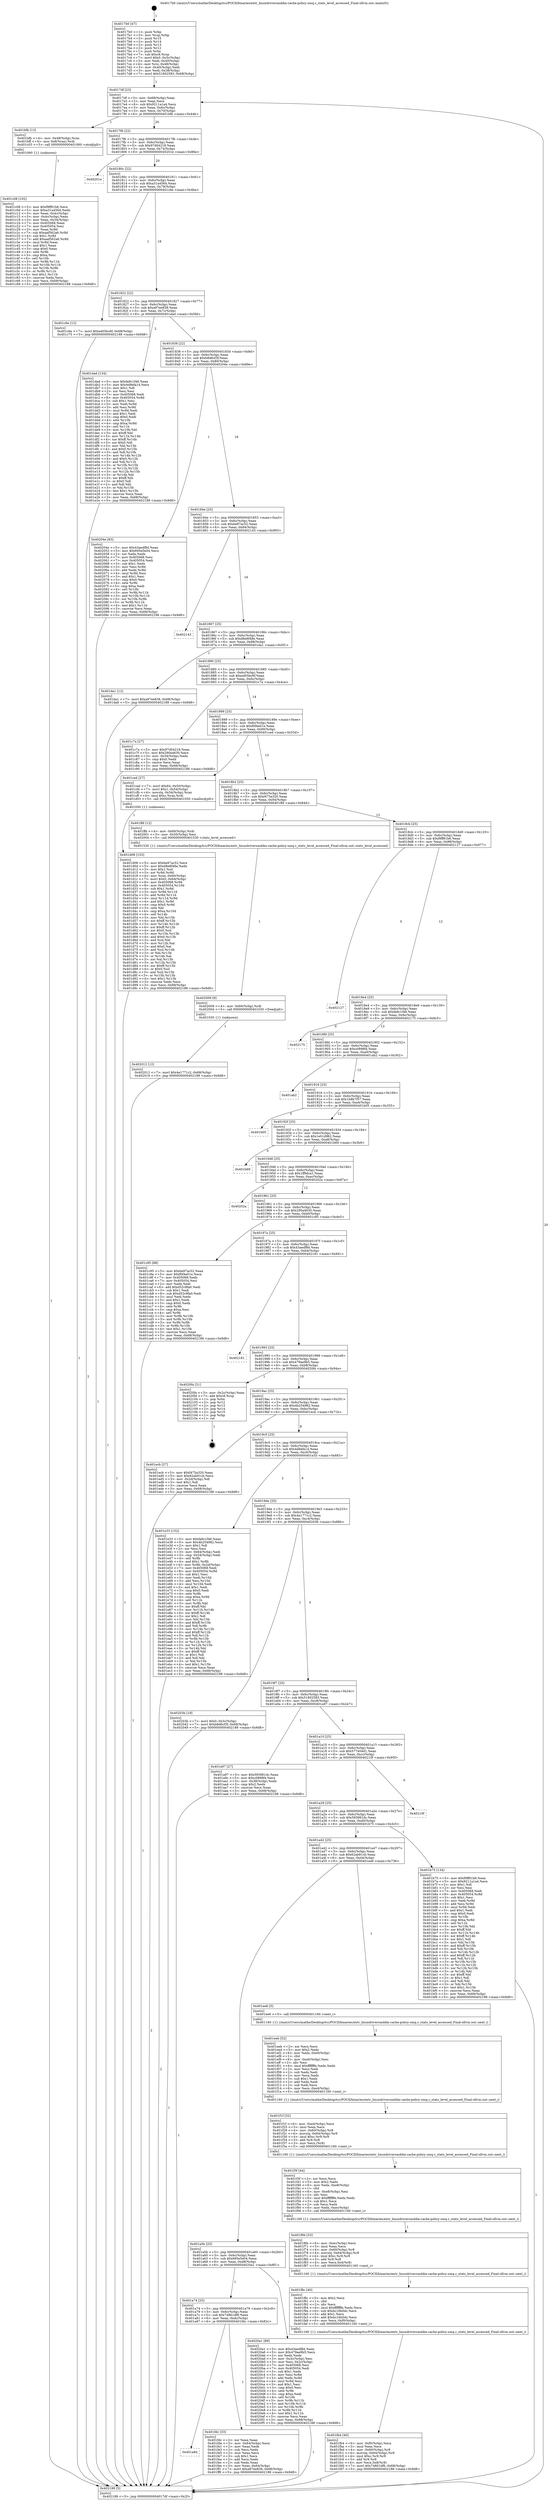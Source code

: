 digraph "0x4017b0" {
  label = "0x4017b0 (/mnt/c/Users/mathe/Desktop/tcc/POCII/binaries/extr_linuxdriversmddm-cache-policy-smq.c_stats_level_accessed_Final-ollvm.out::main(0))"
  labelloc = "t"
  node[shape=record]

  Entry [label="",width=0.3,height=0.3,shape=circle,fillcolor=black,style=filled]
  "0x4017df" [label="{
     0x4017df [23]\l
     | [instrs]\l
     &nbsp;&nbsp;0x4017df \<+3\>: mov -0x68(%rbp),%eax\l
     &nbsp;&nbsp;0x4017e2 \<+2\>: mov %eax,%ecx\l
     &nbsp;&nbsp;0x4017e4 \<+6\>: sub $0x9211a1a4,%ecx\l
     &nbsp;&nbsp;0x4017ea \<+3\>: mov %eax,-0x6c(%rbp)\l
     &nbsp;&nbsp;0x4017ed \<+3\>: mov %ecx,-0x70(%rbp)\l
     &nbsp;&nbsp;0x4017f0 \<+6\>: je 0000000000401bfb \<main+0x44b\>\l
  }"]
  "0x401bfb" [label="{
     0x401bfb [13]\l
     | [instrs]\l
     &nbsp;&nbsp;0x401bfb \<+4\>: mov -0x48(%rbp),%rax\l
     &nbsp;&nbsp;0x401bff \<+4\>: mov 0x8(%rax),%rdi\l
     &nbsp;&nbsp;0x401c03 \<+5\>: call 0000000000401060 \<atoi@plt\>\l
     | [calls]\l
     &nbsp;&nbsp;0x401060 \{1\} (unknown)\l
  }"]
  "0x4017f6" [label="{
     0x4017f6 [22]\l
     | [instrs]\l
     &nbsp;&nbsp;0x4017f6 \<+5\>: jmp 00000000004017fb \<main+0x4b\>\l
     &nbsp;&nbsp;0x4017fb \<+3\>: mov -0x6c(%rbp),%eax\l
     &nbsp;&nbsp;0x4017fe \<+5\>: sub $0x97d04218,%eax\l
     &nbsp;&nbsp;0x401803 \<+3\>: mov %eax,-0x74(%rbp)\l
     &nbsp;&nbsp;0x401806 \<+6\>: je 000000000040201e \<main+0x86e\>\l
  }"]
  Exit [label="",width=0.3,height=0.3,shape=circle,fillcolor=black,style=filled,peripheries=2]
  "0x40201e" [label="{
     0x40201e\l
  }", style=dashed]
  "0x40180c" [label="{
     0x40180c [22]\l
     | [instrs]\l
     &nbsp;&nbsp;0x40180c \<+5\>: jmp 0000000000401811 \<main+0x61\>\l
     &nbsp;&nbsp;0x401811 \<+3\>: mov -0x6c(%rbp),%eax\l
     &nbsp;&nbsp;0x401814 \<+5\>: sub $0xa31a4564,%eax\l
     &nbsp;&nbsp;0x401819 \<+3\>: mov %eax,-0x78(%rbp)\l
     &nbsp;&nbsp;0x40181c \<+6\>: je 0000000000401c6e \<main+0x4be\>\l
  }"]
  "0x402012" [label="{
     0x402012 [12]\l
     | [instrs]\l
     &nbsp;&nbsp;0x402012 \<+7\>: movl $0x4e1771c2,-0x68(%rbp)\l
     &nbsp;&nbsp;0x402019 \<+5\>: jmp 0000000000402188 \<main+0x9d8\>\l
  }"]
  "0x401c6e" [label="{
     0x401c6e [12]\l
     | [instrs]\l
     &nbsp;&nbsp;0x401c6e \<+7\>: movl $0xed05bc6f,-0x68(%rbp)\l
     &nbsp;&nbsp;0x401c75 \<+5\>: jmp 0000000000402188 \<main+0x9d8\>\l
  }"]
  "0x401822" [label="{
     0x401822 [22]\l
     | [instrs]\l
     &nbsp;&nbsp;0x401822 \<+5\>: jmp 0000000000401827 \<main+0x77\>\l
     &nbsp;&nbsp;0x401827 \<+3\>: mov -0x6c(%rbp),%eax\l
     &nbsp;&nbsp;0x40182a \<+5\>: sub $0xa97ee838,%eax\l
     &nbsp;&nbsp;0x40182f \<+3\>: mov %eax,-0x7c(%rbp)\l
     &nbsp;&nbsp;0x401832 \<+6\>: je 0000000000401dad \<main+0x5fd\>\l
  }"]
  "0x402009" [label="{
     0x402009 [9]\l
     | [instrs]\l
     &nbsp;&nbsp;0x402009 \<+4\>: mov -0x60(%rbp),%rdi\l
     &nbsp;&nbsp;0x40200d \<+5\>: call 0000000000401030 \<free@plt\>\l
     | [calls]\l
     &nbsp;&nbsp;0x401030 \{1\} (unknown)\l
  }"]
  "0x401dad" [label="{
     0x401dad [134]\l
     | [instrs]\l
     &nbsp;&nbsp;0x401dad \<+5\>: mov $0xfa9c1f46,%eax\l
     &nbsp;&nbsp;0x401db2 \<+5\>: mov $0x4d8efa14,%ecx\l
     &nbsp;&nbsp;0x401db7 \<+2\>: mov $0x1,%dl\l
     &nbsp;&nbsp;0x401db9 \<+2\>: xor %esi,%esi\l
     &nbsp;&nbsp;0x401dbb \<+7\>: mov 0x405068,%edi\l
     &nbsp;&nbsp;0x401dc2 \<+8\>: mov 0x405054,%r8d\l
     &nbsp;&nbsp;0x401dca \<+3\>: sub $0x1,%esi\l
     &nbsp;&nbsp;0x401dcd \<+3\>: mov %edi,%r9d\l
     &nbsp;&nbsp;0x401dd0 \<+3\>: add %esi,%r9d\l
     &nbsp;&nbsp;0x401dd3 \<+4\>: imul %r9d,%edi\l
     &nbsp;&nbsp;0x401dd7 \<+3\>: and $0x1,%edi\l
     &nbsp;&nbsp;0x401dda \<+3\>: cmp $0x0,%edi\l
     &nbsp;&nbsp;0x401ddd \<+4\>: sete %r10b\l
     &nbsp;&nbsp;0x401de1 \<+4\>: cmp $0xa,%r8d\l
     &nbsp;&nbsp;0x401de5 \<+4\>: setl %r11b\l
     &nbsp;&nbsp;0x401de9 \<+3\>: mov %r10b,%bl\l
     &nbsp;&nbsp;0x401dec \<+3\>: xor $0xff,%bl\l
     &nbsp;&nbsp;0x401def \<+3\>: mov %r11b,%r14b\l
     &nbsp;&nbsp;0x401df2 \<+4\>: xor $0xff,%r14b\l
     &nbsp;&nbsp;0x401df6 \<+3\>: xor $0x0,%dl\l
     &nbsp;&nbsp;0x401df9 \<+3\>: mov %bl,%r15b\l
     &nbsp;&nbsp;0x401dfc \<+4\>: and $0x0,%r15b\l
     &nbsp;&nbsp;0x401e00 \<+3\>: and %dl,%r10b\l
     &nbsp;&nbsp;0x401e03 \<+3\>: mov %r14b,%r12b\l
     &nbsp;&nbsp;0x401e06 \<+4\>: and $0x0,%r12b\l
     &nbsp;&nbsp;0x401e0a \<+3\>: and %dl,%r11b\l
     &nbsp;&nbsp;0x401e0d \<+3\>: or %r10b,%r15b\l
     &nbsp;&nbsp;0x401e10 \<+3\>: or %r11b,%r12b\l
     &nbsp;&nbsp;0x401e13 \<+3\>: xor %r12b,%r15b\l
     &nbsp;&nbsp;0x401e16 \<+3\>: or %r14b,%bl\l
     &nbsp;&nbsp;0x401e19 \<+3\>: xor $0xff,%bl\l
     &nbsp;&nbsp;0x401e1c \<+3\>: or $0x0,%dl\l
     &nbsp;&nbsp;0x401e1f \<+2\>: and %dl,%bl\l
     &nbsp;&nbsp;0x401e21 \<+3\>: or %bl,%r15b\l
     &nbsp;&nbsp;0x401e24 \<+4\>: test $0x1,%r15b\l
     &nbsp;&nbsp;0x401e28 \<+3\>: cmovne %ecx,%eax\l
     &nbsp;&nbsp;0x401e2b \<+3\>: mov %eax,-0x68(%rbp)\l
     &nbsp;&nbsp;0x401e2e \<+5\>: jmp 0000000000402188 \<main+0x9d8\>\l
  }"]
  "0x401838" [label="{
     0x401838 [22]\l
     | [instrs]\l
     &nbsp;&nbsp;0x401838 \<+5\>: jmp 000000000040183d \<main+0x8d\>\l
     &nbsp;&nbsp;0x40183d \<+3\>: mov -0x6c(%rbp),%eax\l
     &nbsp;&nbsp;0x401840 \<+5\>: sub $0xb8d6cf3f,%eax\l
     &nbsp;&nbsp;0x401845 \<+3\>: mov %eax,-0x80(%rbp)\l
     &nbsp;&nbsp;0x401848 \<+6\>: je 000000000040204e \<main+0x89e\>\l
  }"]
  "0x401a8d" [label="{
     0x401a8d\l
  }", style=dashed]
  "0x40204e" [label="{
     0x40204e [83]\l
     | [instrs]\l
     &nbsp;&nbsp;0x40204e \<+5\>: mov $0x43aedf8d,%eax\l
     &nbsp;&nbsp;0x402053 \<+5\>: mov $0x695e5e04,%ecx\l
     &nbsp;&nbsp;0x402058 \<+2\>: xor %edx,%edx\l
     &nbsp;&nbsp;0x40205a \<+7\>: mov 0x405068,%esi\l
     &nbsp;&nbsp;0x402061 \<+7\>: mov 0x405054,%edi\l
     &nbsp;&nbsp;0x402068 \<+3\>: sub $0x1,%edx\l
     &nbsp;&nbsp;0x40206b \<+3\>: mov %esi,%r8d\l
     &nbsp;&nbsp;0x40206e \<+3\>: add %edx,%r8d\l
     &nbsp;&nbsp;0x402071 \<+4\>: imul %r8d,%esi\l
     &nbsp;&nbsp;0x402075 \<+3\>: and $0x1,%esi\l
     &nbsp;&nbsp;0x402078 \<+3\>: cmp $0x0,%esi\l
     &nbsp;&nbsp;0x40207b \<+4\>: sete %r9b\l
     &nbsp;&nbsp;0x40207f \<+3\>: cmp $0xa,%edi\l
     &nbsp;&nbsp;0x402082 \<+4\>: setl %r10b\l
     &nbsp;&nbsp;0x402086 \<+3\>: mov %r9b,%r11b\l
     &nbsp;&nbsp;0x402089 \<+3\>: and %r10b,%r11b\l
     &nbsp;&nbsp;0x40208c \<+3\>: xor %r10b,%r9b\l
     &nbsp;&nbsp;0x40208f \<+3\>: or %r9b,%r11b\l
     &nbsp;&nbsp;0x402092 \<+4\>: test $0x1,%r11b\l
     &nbsp;&nbsp;0x402096 \<+3\>: cmovne %ecx,%eax\l
     &nbsp;&nbsp;0x402099 \<+3\>: mov %eax,-0x68(%rbp)\l
     &nbsp;&nbsp;0x40209c \<+5\>: jmp 0000000000402188 \<main+0x9d8\>\l
  }"]
  "0x40184e" [label="{
     0x40184e [25]\l
     | [instrs]\l
     &nbsp;&nbsp;0x40184e \<+5\>: jmp 0000000000401853 \<main+0xa3\>\l
     &nbsp;&nbsp;0x401853 \<+3\>: mov -0x6c(%rbp),%eax\l
     &nbsp;&nbsp;0x401856 \<+5\>: sub $0xbe97ac52,%eax\l
     &nbsp;&nbsp;0x40185b \<+6\>: mov %eax,-0x84(%rbp)\l
     &nbsp;&nbsp;0x401861 \<+6\>: je 0000000000402143 \<main+0x993\>\l
  }"]
  "0x401fdc" [label="{
     0x401fdc [33]\l
     | [instrs]\l
     &nbsp;&nbsp;0x401fdc \<+2\>: xor %eax,%eax\l
     &nbsp;&nbsp;0x401fde \<+3\>: mov -0x64(%rbp),%ecx\l
     &nbsp;&nbsp;0x401fe1 \<+2\>: mov %eax,%edx\l
     &nbsp;&nbsp;0x401fe3 \<+2\>: sub %ecx,%edx\l
     &nbsp;&nbsp;0x401fe5 \<+2\>: mov %eax,%ecx\l
     &nbsp;&nbsp;0x401fe7 \<+3\>: sub $0x1,%ecx\l
     &nbsp;&nbsp;0x401fea \<+2\>: add %ecx,%edx\l
     &nbsp;&nbsp;0x401fec \<+2\>: sub %edx,%eax\l
     &nbsp;&nbsp;0x401fee \<+3\>: mov %eax,-0x64(%rbp)\l
     &nbsp;&nbsp;0x401ff1 \<+7\>: movl $0xa97ee838,-0x68(%rbp)\l
     &nbsp;&nbsp;0x401ff8 \<+5\>: jmp 0000000000402188 \<main+0x9d8\>\l
  }"]
  "0x402143" [label="{
     0x402143\l
  }", style=dashed]
  "0x401867" [label="{
     0x401867 [25]\l
     | [instrs]\l
     &nbsp;&nbsp;0x401867 \<+5\>: jmp 000000000040186c \<main+0xbc\>\l
     &nbsp;&nbsp;0x40186c \<+3\>: mov -0x6c(%rbp),%eax\l
     &nbsp;&nbsp;0x40186f \<+5\>: sub $0xd8e8f48e,%eax\l
     &nbsp;&nbsp;0x401874 \<+6\>: mov %eax,-0x88(%rbp)\l
     &nbsp;&nbsp;0x40187a \<+6\>: je 0000000000401da1 \<main+0x5f1\>\l
  }"]
  "0x401a74" [label="{
     0x401a74 [25]\l
     | [instrs]\l
     &nbsp;&nbsp;0x401a74 \<+5\>: jmp 0000000000401a79 \<main+0x2c9\>\l
     &nbsp;&nbsp;0x401a79 \<+3\>: mov -0x6c(%rbp),%eax\l
     &nbsp;&nbsp;0x401a7c \<+5\>: sub $0x74861df6,%eax\l
     &nbsp;&nbsp;0x401a81 \<+6\>: mov %eax,-0xdc(%rbp)\l
     &nbsp;&nbsp;0x401a87 \<+6\>: je 0000000000401fdc \<main+0x82c\>\l
  }"]
  "0x401da1" [label="{
     0x401da1 [12]\l
     | [instrs]\l
     &nbsp;&nbsp;0x401da1 \<+7\>: movl $0xa97ee838,-0x68(%rbp)\l
     &nbsp;&nbsp;0x401da8 \<+5\>: jmp 0000000000402188 \<main+0x9d8\>\l
  }"]
  "0x401880" [label="{
     0x401880 [25]\l
     | [instrs]\l
     &nbsp;&nbsp;0x401880 \<+5\>: jmp 0000000000401885 \<main+0xd5\>\l
     &nbsp;&nbsp;0x401885 \<+3\>: mov -0x6c(%rbp),%eax\l
     &nbsp;&nbsp;0x401888 \<+5\>: sub $0xed05bc6f,%eax\l
     &nbsp;&nbsp;0x40188d \<+6\>: mov %eax,-0x8c(%rbp)\l
     &nbsp;&nbsp;0x401893 \<+6\>: je 0000000000401c7a \<main+0x4ca\>\l
  }"]
  "0x4020a1" [label="{
     0x4020a1 [89]\l
     | [instrs]\l
     &nbsp;&nbsp;0x4020a1 \<+5\>: mov $0x43aedf8d,%eax\l
     &nbsp;&nbsp;0x4020a6 \<+5\>: mov $0x479ae9b5,%ecx\l
     &nbsp;&nbsp;0x4020ab \<+2\>: xor %edx,%edx\l
     &nbsp;&nbsp;0x4020ad \<+3\>: mov -0x3c(%rbp),%esi\l
     &nbsp;&nbsp;0x4020b0 \<+3\>: mov %esi,-0x2c(%rbp)\l
     &nbsp;&nbsp;0x4020b3 \<+7\>: mov 0x405068,%esi\l
     &nbsp;&nbsp;0x4020ba \<+7\>: mov 0x405054,%edi\l
     &nbsp;&nbsp;0x4020c1 \<+3\>: sub $0x1,%edx\l
     &nbsp;&nbsp;0x4020c4 \<+3\>: mov %esi,%r8d\l
     &nbsp;&nbsp;0x4020c7 \<+3\>: add %edx,%r8d\l
     &nbsp;&nbsp;0x4020ca \<+4\>: imul %r8d,%esi\l
     &nbsp;&nbsp;0x4020ce \<+3\>: and $0x1,%esi\l
     &nbsp;&nbsp;0x4020d1 \<+3\>: cmp $0x0,%esi\l
     &nbsp;&nbsp;0x4020d4 \<+4\>: sete %r9b\l
     &nbsp;&nbsp;0x4020d8 \<+3\>: cmp $0xa,%edi\l
     &nbsp;&nbsp;0x4020db \<+4\>: setl %r10b\l
     &nbsp;&nbsp;0x4020df \<+3\>: mov %r9b,%r11b\l
     &nbsp;&nbsp;0x4020e2 \<+3\>: and %r10b,%r11b\l
     &nbsp;&nbsp;0x4020e5 \<+3\>: xor %r10b,%r9b\l
     &nbsp;&nbsp;0x4020e8 \<+3\>: or %r9b,%r11b\l
     &nbsp;&nbsp;0x4020eb \<+4\>: test $0x1,%r11b\l
     &nbsp;&nbsp;0x4020ef \<+3\>: cmovne %ecx,%eax\l
     &nbsp;&nbsp;0x4020f2 \<+3\>: mov %eax,-0x68(%rbp)\l
     &nbsp;&nbsp;0x4020f5 \<+5\>: jmp 0000000000402188 \<main+0x9d8\>\l
  }"]
  "0x401c7a" [label="{
     0x401c7a [27]\l
     | [instrs]\l
     &nbsp;&nbsp;0x401c7a \<+5\>: mov $0x97d04218,%eax\l
     &nbsp;&nbsp;0x401c7f \<+5\>: mov $0x290a4630,%ecx\l
     &nbsp;&nbsp;0x401c84 \<+3\>: mov -0x34(%rbp),%edx\l
     &nbsp;&nbsp;0x401c87 \<+3\>: cmp $0x0,%edx\l
     &nbsp;&nbsp;0x401c8a \<+3\>: cmove %ecx,%eax\l
     &nbsp;&nbsp;0x401c8d \<+3\>: mov %eax,-0x68(%rbp)\l
     &nbsp;&nbsp;0x401c90 \<+5\>: jmp 0000000000402188 \<main+0x9d8\>\l
  }"]
  "0x401899" [label="{
     0x401899 [25]\l
     | [instrs]\l
     &nbsp;&nbsp;0x401899 \<+5\>: jmp 000000000040189e \<main+0xee\>\l
     &nbsp;&nbsp;0x40189e \<+3\>: mov -0x6c(%rbp),%eax\l
     &nbsp;&nbsp;0x4018a1 \<+5\>: sub $0xf0f4e01e,%eax\l
     &nbsp;&nbsp;0x4018a6 \<+6\>: mov %eax,-0x90(%rbp)\l
     &nbsp;&nbsp;0x4018ac \<+6\>: je 0000000000401ced \<main+0x53d\>\l
  }"]
  "0x401fb4" [label="{
     0x401fb4 [40]\l
     | [instrs]\l
     &nbsp;&nbsp;0x401fb4 \<+6\>: mov -0xf0(%rbp),%ecx\l
     &nbsp;&nbsp;0x401fba \<+3\>: imul %eax,%ecx\l
     &nbsp;&nbsp;0x401fbd \<+4\>: mov -0x60(%rbp),%r8\l
     &nbsp;&nbsp;0x401fc1 \<+4\>: movslq -0x64(%rbp),%r9\l
     &nbsp;&nbsp;0x401fc5 \<+4\>: imul $0xc,%r9,%r9\l
     &nbsp;&nbsp;0x401fc9 \<+3\>: add %r9,%r8\l
     &nbsp;&nbsp;0x401fcc \<+4\>: mov %ecx,0x8(%r8)\l
     &nbsp;&nbsp;0x401fd0 \<+7\>: movl $0x74861df6,-0x68(%rbp)\l
     &nbsp;&nbsp;0x401fd7 \<+5\>: jmp 0000000000402188 \<main+0x9d8\>\l
  }"]
  "0x401ced" [label="{
     0x401ced [27]\l
     | [instrs]\l
     &nbsp;&nbsp;0x401ced \<+7\>: movl $0x64,-0x50(%rbp)\l
     &nbsp;&nbsp;0x401cf4 \<+7\>: movl $0x1,-0x54(%rbp)\l
     &nbsp;&nbsp;0x401cfb \<+4\>: movslq -0x54(%rbp),%rax\l
     &nbsp;&nbsp;0x401cff \<+4\>: imul $0xc,%rax,%rdi\l
     &nbsp;&nbsp;0x401d03 \<+5\>: call 0000000000401050 \<malloc@plt\>\l
     | [calls]\l
     &nbsp;&nbsp;0x401050 \{1\} (unknown)\l
  }"]
  "0x4018b2" [label="{
     0x4018b2 [25]\l
     | [instrs]\l
     &nbsp;&nbsp;0x4018b2 \<+5\>: jmp 00000000004018b7 \<main+0x107\>\l
     &nbsp;&nbsp;0x4018b7 \<+3\>: mov -0x6c(%rbp),%eax\l
     &nbsp;&nbsp;0x4018ba \<+5\>: sub $0xf475a320,%eax\l
     &nbsp;&nbsp;0x4018bf \<+6\>: mov %eax,-0x94(%rbp)\l
     &nbsp;&nbsp;0x4018c5 \<+6\>: je 0000000000401ffd \<main+0x84d\>\l
  }"]
  "0x401f8c" [label="{
     0x401f8c [40]\l
     | [instrs]\l
     &nbsp;&nbsp;0x401f8c \<+5\>: mov $0x2,%ecx\l
     &nbsp;&nbsp;0x401f91 \<+1\>: cltd\l
     &nbsp;&nbsp;0x401f92 \<+2\>: idiv %ecx\l
     &nbsp;&nbsp;0x401f94 \<+6\>: imul $0xfffffffe,%edx,%ecx\l
     &nbsp;&nbsp;0x401f9a \<+6\>: sub $0xbc16b0dc,%ecx\l
     &nbsp;&nbsp;0x401fa0 \<+3\>: add $0x1,%ecx\l
     &nbsp;&nbsp;0x401fa3 \<+6\>: add $0xbc16b0dc,%ecx\l
     &nbsp;&nbsp;0x401fa9 \<+6\>: mov %ecx,-0xf0(%rbp)\l
     &nbsp;&nbsp;0x401faf \<+5\>: call 0000000000401160 \<next_i\>\l
     | [calls]\l
     &nbsp;&nbsp;0x401160 \{1\} (/mnt/c/Users/mathe/Desktop/tcc/POCII/binaries/extr_linuxdriversmddm-cache-policy-smq.c_stats_level_accessed_Final-ollvm.out::next_i)\l
  }"]
  "0x401ffd" [label="{
     0x401ffd [12]\l
     | [instrs]\l
     &nbsp;&nbsp;0x401ffd \<+4\>: mov -0x60(%rbp),%rdi\l
     &nbsp;&nbsp;0x402001 \<+3\>: mov -0x50(%rbp),%esi\l
     &nbsp;&nbsp;0x402004 \<+5\>: call 0000000000401530 \<stats_level_accessed\>\l
     | [calls]\l
     &nbsp;&nbsp;0x401530 \{1\} (/mnt/c/Users/mathe/Desktop/tcc/POCII/binaries/extr_linuxdriversmddm-cache-policy-smq.c_stats_level_accessed_Final-ollvm.out::stats_level_accessed)\l
  }"]
  "0x4018cb" [label="{
     0x4018cb [25]\l
     | [instrs]\l
     &nbsp;&nbsp;0x4018cb \<+5\>: jmp 00000000004018d0 \<main+0x120\>\l
     &nbsp;&nbsp;0x4018d0 \<+3\>: mov -0x6c(%rbp),%eax\l
     &nbsp;&nbsp;0x4018d3 \<+5\>: sub $0xf9ff91b6,%eax\l
     &nbsp;&nbsp;0x4018d8 \<+6\>: mov %eax,-0x98(%rbp)\l
     &nbsp;&nbsp;0x4018de \<+6\>: je 0000000000402127 \<main+0x977\>\l
  }"]
  "0x401f6b" [label="{
     0x401f6b [33]\l
     | [instrs]\l
     &nbsp;&nbsp;0x401f6b \<+6\>: mov -0xec(%rbp),%ecx\l
     &nbsp;&nbsp;0x401f71 \<+3\>: imul %eax,%ecx\l
     &nbsp;&nbsp;0x401f74 \<+4\>: mov -0x60(%rbp),%r8\l
     &nbsp;&nbsp;0x401f78 \<+4\>: movslq -0x64(%rbp),%r9\l
     &nbsp;&nbsp;0x401f7c \<+4\>: imul $0xc,%r9,%r9\l
     &nbsp;&nbsp;0x401f80 \<+3\>: add %r9,%r8\l
     &nbsp;&nbsp;0x401f83 \<+4\>: mov %ecx,0x4(%r8)\l
     &nbsp;&nbsp;0x401f87 \<+5\>: call 0000000000401160 \<next_i\>\l
     | [calls]\l
     &nbsp;&nbsp;0x401160 \{1\} (/mnt/c/Users/mathe/Desktop/tcc/POCII/binaries/extr_linuxdriversmddm-cache-policy-smq.c_stats_level_accessed_Final-ollvm.out::next_i)\l
  }"]
  "0x402127" [label="{
     0x402127\l
  }", style=dashed]
  "0x4018e4" [label="{
     0x4018e4 [25]\l
     | [instrs]\l
     &nbsp;&nbsp;0x4018e4 \<+5\>: jmp 00000000004018e9 \<main+0x139\>\l
     &nbsp;&nbsp;0x4018e9 \<+3\>: mov -0x6c(%rbp),%eax\l
     &nbsp;&nbsp;0x4018ec \<+5\>: sub $0xfa9c1f46,%eax\l
     &nbsp;&nbsp;0x4018f1 \<+6\>: mov %eax,-0x9c(%rbp)\l
     &nbsp;&nbsp;0x4018f7 \<+6\>: je 0000000000402175 \<main+0x9c5\>\l
  }"]
  "0x401f3f" [label="{
     0x401f3f [44]\l
     | [instrs]\l
     &nbsp;&nbsp;0x401f3f \<+2\>: xor %ecx,%ecx\l
     &nbsp;&nbsp;0x401f41 \<+5\>: mov $0x2,%edx\l
     &nbsp;&nbsp;0x401f46 \<+6\>: mov %edx,-0xe8(%rbp)\l
     &nbsp;&nbsp;0x401f4c \<+1\>: cltd\l
     &nbsp;&nbsp;0x401f4d \<+6\>: mov -0xe8(%rbp),%esi\l
     &nbsp;&nbsp;0x401f53 \<+2\>: idiv %esi\l
     &nbsp;&nbsp;0x401f55 \<+6\>: imul $0xfffffffe,%edx,%edx\l
     &nbsp;&nbsp;0x401f5b \<+3\>: sub $0x1,%ecx\l
     &nbsp;&nbsp;0x401f5e \<+2\>: sub %ecx,%edx\l
     &nbsp;&nbsp;0x401f60 \<+6\>: mov %edx,-0xec(%rbp)\l
     &nbsp;&nbsp;0x401f66 \<+5\>: call 0000000000401160 \<next_i\>\l
     | [calls]\l
     &nbsp;&nbsp;0x401160 \{1\} (/mnt/c/Users/mathe/Desktop/tcc/POCII/binaries/extr_linuxdriversmddm-cache-policy-smq.c_stats_level_accessed_Final-ollvm.out::next_i)\l
  }"]
  "0x402175" [label="{
     0x402175\l
  }", style=dashed]
  "0x4018fd" [label="{
     0x4018fd [25]\l
     | [instrs]\l
     &nbsp;&nbsp;0x4018fd \<+5\>: jmp 0000000000401902 \<main+0x152\>\l
     &nbsp;&nbsp;0x401902 \<+3\>: mov -0x6c(%rbp),%eax\l
     &nbsp;&nbsp;0x401905 \<+5\>: sub $0xc0898f4,%eax\l
     &nbsp;&nbsp;0x40190a \<+6\>: mov %eax,-0xa0(%rbp)\l
     &nbsp;&nbsp;0x401910 \<+6\>: je 0000000000401ab2 \<main+0x302\>\l
  }"]
  "0x401f1f" [label="{
     0x401f1f [32]\l
     | [instrs]\l
     &nbsp;&nbsp;0x401f1f \<+6\>: mov -0xe4(%rbp),%ecx\l
     &nbsp;&nbsp;0x401f25 \<+3\>: imul %eax,%ecx\l
     &nbsp;&nbsp;0x401f28 \<+4\>: mov -0x60(%rbp),%r8\l
     &nbsp;&nbsp;0x401f2c \<+4\>: movslq -0x64(%rbp),%r9\l
     &nbsp;&nbsp;0x401f30 \<+4\>: imul $0xc,%r9,%r9\l
     &nbsp;&nbsp;0x401f34 \<+3\>: add %r9,%r8\l
     &nbsp;&nbsp;0x401f37 \<+3\>: mov %ecx,(%r8)\l
     &nbsp;&nbsp;0x401f3a \<+5\>: call 0000000000401160 \<next_i\>\l
     | [calls]\l
     &nbsp;&nbsp;0x401160 \{1\} (/mnt/c/Users/mathe/Desktop/tcc/POCII/binaries/extr_linuxdriversmddm-cache-policy-smq.c_stats_level_accessed_Final-ollvm.out::next_i)\l
  }"]
  "0x401ab2" [label="{
     0x401ab2\l
  }", style=dashed]
  "0x401916" [label="{
     0x401916 [25]\l
     | [instrs]\l
     &nbsp;&nbsp;0x401916 \<+5\>: jmp 000000000040191b \<main+0x16b\>\l
     &nbsp;&nbsp;0x40191b \<+3\>: mov -0x6c(%rbp),%eax\l
     &nbsp;&nbsp;0x40191e \<+5\>: sub $0x1b8b7f57,%eax\l
     &nbsp;&nbsp;0x401923 \<+6\>: mov %eax,-0xa4(%rbp)\l
     &nbsp;&nbsp;0x401929 \<+6\>: je 0000000000401b05 \<main+0x355\>\l
  }"]
  "0x401eeb" [label="{
     0x401eeb [52]\l
     | [instrs]\l
     &nbsp;&nbsp;0x401eeb \<+2\>: xor %ecx,%ecx\l
     &nbsp;&nbsp;0x401eed \<+5\>: mov $0x2,%edx\l
     &nbsp;&nbsp;0x401ef2 \<+6\>: mov %edx,-0xe0(%rbp)\l
     &nbsp;&nbsp;0x401ef8 \<+1\>: cltd\l
     &nbsp;&nbsp;0x401ef9 \<+6\>: mov -0xe0(%rbp),%esi\l
     &nbsp;&nbsp;0x401eff \<+2\>: idiv %esi\l
     &nbsp;&nbsp;0x401f01 \<+6\>: imul $0xfffffffe,%edx,%edx\l
     &nbsp;&nbsp;0x401f07 \<+2\>: mov %ecx,%edi\l
     &nbsp;&nbsp;0x401f09 \<+2\>: sub %edx,%edi\l
     &nbsp;&nbsp;0x401f0b \<+2\>: mov %ecx,%edx\l
     &nbsp;&nbsp;0x401f0d \<+3\>: sub $0x1,%edx\l
     &nbsp;&nbsp;0x401f10 \<+2\>: add %edx,%edi\l
     &nbsp;&nbsp;0x401f12 \<+2\>: sub %edi,%ecx\l
     &nbsp;&nbsp;0x401f14 \<+6\>: mov %ecx,-0xe4(%rbp)\l
     &nbsp;&nbsp;0x401f1a \<+5\>: call 0000000000401160 \<next_i\>\l
     | [calls]\l
     &nbsp;&nbsp;0x401160 \{1\} (/mnt/c/Users/mathe/Desktop/tcc/POCII/binaries/extr_linuxdriversmddm-cache-policy-smq.c_stats_level_accessed_Final-ollvm.out::next_i)\l
  }"]
  "0x401b05" [label="{
     0x401b05\l
  }", style=dashed]
  "0x40192f" [label="{
     0x40192f [25]\l
     | [instrs]\l
     &nbsp;&nbsp;0x40192f \<+5\>: jmp 0000000000401934 \<main+0x184\>\l
     &nbsp;&nbsp;0x401934 \<+3\>: mov -0x6c(%rbp),%eax\l
     &nbsp;&nbsp;0x401937 \<+5\>: sub $0x1e01d962,%eax\l
     &nbsp;&nbsp;0x40193c \<+6\>: mov %eax,-0xa8(%rbp)\l
     &nbsp;&nbsp;0x401942 \<+6\>: je 0000000000401b69 \<main+0x3b9\>\l
  }"]
  "0x401a5b" [label="{
     0x401a5b [25]\l
     | [instrs]\l
     &nbsp;&nbsp;0x401a5b \<+5\>: jmp 0000000000401a60 \<main+0x2b0\>\l
     &nbsp;&nbsp;0x401a60 \<+3\>: mov -0x6c(%rbp),%eax\l
     &nbsp;&nbsp;0x401a63 \<+5\>: sub $0x695e5e04,%eax\l
     &nbsp;&nbsp;0x401a68 \<+6\>: mov %eax,-0xd8(%rbp)\l
     &nbsp;&nbsp;0x401a6e \<+6\>: je 00000000004020a1 \<main+0x8f1\>\l
  }"]
  "0x401b69" [label="{
     0x401b69\l
  }", style=dashed]
  "0x401948" [label="{
     0x401948 [25]\l
     | [instrs]\l
     &nbsp;&nbsp;0x401948 \<+5\>: jmp 000000000040194d \<main+0x19d\>\l
     &nbsp;&nbsp;0x40194d \<+3\>: mov -0x6c(%rbp),%eax\l
     &nbsp;&nbsp;0x401950 \<+5\>: sub $0x1ff9dca1,%eax\l
     &nbsp;&nbsp;0x401955 \<+6\>: mov %eax,-0xac(%rbp)\l
     &nbsp;&nbsp;0x40195b \<+6\>: je 000000000040202a \<main+0x87a\>\l
  }"]
  "0x401ee6" [label="{
     0x401ee6 [5]\l
     | [instrs]\l
     &nbsp;&nbsp;0x401ee6 \<+5\>: call 0000000000401160 \<next_i\>\l
     | [calls]\l
     &nbsp;&nbsp;0x401160 \{1\} (/mnt/c/Users/mathe/Desktop/tcc/POCII/binaries/extr_linuxdriversmddm-cache-policy-smq.c_stats_level_accessed_Final-ollvm.out::next_i)\l
  }"]
  "0x40202a" [label="{
     0x40202a\l
  }", style=dashed]
  "0x401961" [label="{
     0x401961 [25]\l
     | [instrs]\l
     &nbsp;&nbsp;0x401961 \<+5\>: jmp 0000000000401966 \<main+0x1b6\>\l
     &nbsp;&nbsp;0x401966 \<+3\>: mov -0x6c(%rbp),%eax\l
     &nbsp;&nbsp;0x401969 \<+5\>: sub $0x290a4630,%eax\l
     &nbsp;&nbsp;0x40196e \<+6\>: mov %eax,-0xb0(%rbp)\l
     &nbsp;&nbsp;0x401974 \<+6\>: je 0000000000401c95 \<main+0x4e5\>\l
  }"]
  "0x401d08" [label="{
     0x401d08 [153]\l
     | [instrs]\l
     &nbsp;&nbsp;0x401d08 \<+5\>: mov $0xbe97ac52,%ecx\l
     &nbsp;&nbsp;0x401d0d \<+5\>: mov $0xd8e8f48e,%edx\l
     &nbsp;&nbsp;0x401d12 \<+3\>: mov $0x1,%sil\l
     &nbsp;&nbsp;0x401d15 \<+3\>: xor %r8d,%r8d\l
     &nbsp;&nbsp;0x401d18 \<+4\>: mov %rax,-0x60(%rbp)\l
     &nbsp;&nbsp;0x401d1c \<+7\>: movl $0x0,-0x64(%rbp)\l
     &nbsp;&nbsp;0x401d23 \<+8\>: mov 0x405068,%r9d\l
     &nbsp;&nbsp;0x401d2b \<+8\>: mov 0x405054,%r10d\l
     &nbsp;&nbsp;0x401d33 \<+4\>: sub $0x1,%r8d\l
     &nbsp;&nbsp;0x401d37 \<+3\>: mov %r9d,%r11d\l
     &nbsp;&nbsp;0x401d3a \<+3\>: add %r8d,%r11d\l
     &nbsp;&nbsp;0x401d3d \<+4\>: imul %r11d,%r9d\l
     &nbsp;&nbsp;0x401d41 \<+4\>: and $0x1,%r9d\l
     &nbsp;&nbsp;0x401d45 \<+4\>: cmp $0x0,%r9d\l
     &nbsp;&nbsp;0x401d49 \<+3\>: sete %bl\l
     &nbsp;&nbsp;0x401d4c \<+4\>: cmp $0xa,%r10d\l
     &nbsp;&nbsp;0x401d50 \<+4\>: setl %r14b\l
     &nbsp;&nbsp;0x401d54 \<+3\>: mov %bl,%r15b\l
     &nbsp;&nbsp;0x401d57 \<+4\>: xor $0xff,%r15b\l
     &nbsp;&nbsp;0x401d5b \<+3\>: mov %r14b,%r12b\l
     &nbsp;&nbsp;0x401d5e \<+4\>: xor $0xff,%r12b\l
     &nbsp;&nbsp;0x401d62 \<+4\>: xor $0x0,%sil\l
     &nbsp;&nbsp;0x401d66 \<+3\>: mov %r15b,%r13b\l
     &nbsp;&nbsp;0x401d69 \<+4\>: and $0x0,%r13b\l
     &nbsp;&nbsp;0x401d6d \<+3\>: and %sil,%bl\l
     &nbsp;&nbsp;0x401d70 \<+3\>: mov %r12b,%al\l
     &nbsp;&nbsp;0x401d73 \<+2\>: and $0x0,%al\l
     &nbsp;&nbsp;0x401d75 \<+3\>: and %sil,%r14b\l
     &nbsp;&nbsp;0x401d78 \<+3\>: or %bl,%r13b\l
     &nbsp;&nbsp;0x401d7b \<+3\>: or %r14b,%al\l
     &nbsp;&nbsp;0x401d7e \<+3\>: xor %al,%r13b\l
     &nbsp;&nbsp;0x401d81 \<+3\>: or %r12b,%r15b\l
     &nbsp;&nbsp;0x401d84 \<+4\>: xor $0xff,%r15b\l
     &nbsp;&nbsp;0x401d88 \<+4\>: or $0x0,%sil\l
     &nbsp;&nbsp;0x401d8c \<+3\>: and %sil,%r15b\l
     &nbsp;&nbsp;0x401d8f \<+3\>: or %r15b,%r13b\l
     &nbsp;&nbsp;0x401d92 \<+4\>: test $0x1,%r13b\l
     &nbsp;&nbsp;0x401d96 \<+3\>: cmovne %edx,%ecx\l
     &nbsp;&nbsp;0x401d99 \<+3\>: mov %ecx,-0x68(%rbp)\l
     &nbsp;&nbsp;0x401d9c \<+5\>: jmp 0000000000402188 \<main+0x9d8\>\l
  }"]
  "0x401c95" [label="{
     0x401c95 [88]\l
     | [instrs]\l
     &nbsp;&nbsp;0x401c95 \<+5\>: mov $0xbe97ac52,%eax\l
     &nbsp;&nbsp;0x401c9a \<+5\>: mov $0xf0f4e01e,%ecx\l
     &nbsp;&nbsp;0x401c9f \<+7\>: mov 0x405068,%edx\l
     &nbsp;&nbsp;0x401ca6 \<+7\>: mov 0x405054,%esi\l
     &nbsp;&nbsp;0x401cad \<+2\>: mov %edx,%edi\l
     &nbsp;&nbsp;0x401caf \<+6\>: add $0xd52c9fa0,%edi\l
     &nbsp;&nbsp;0x401cb5 \<+3\>: sub $0x1,%edi\l
     &nbsp;&nbsp;0x401cb8 \<+6\>: sub $0xd52c9fa0,%edi\l
     &nbsp;&nbsp;0x401cbe \<+3\>: imul %edi,%edx\l
     &nbsp;&nbsp;0x401cc1 \<+3\>: and $0x1,%edx\l
     &nbsp;&nbsp;0x401cc4 \<+3\>: cmp $0x0,%edx\l
     &nbsp;&nbsp;0x401cc7 \<+4\>: sete %r8b\l
     &nbsp;&nbsp;0x401ccb \<+3\>: cmp $0xa,%esi\l
     &nbsp;&nbsp;0x401cce \<+4\>: setl %r9b\l
     &nbsp;&nbsp;0x401cd2 \<+3\>: mov %r8b,%r10b\l
     &nbsp;&nbsp;0x401cd5 \<+3\>: and %r9b,%r10b\l
     &nbsp;&nbsp;0x401cd8 \<+3\>: xor %r9b,%r8b\l
     &nbsp;&nbsp;0x401cdb \<+3\>: or %r8b,%r10b\l
     &nbsp;&nbsp;0x401cde \<+4\>: test $0x1,%r10b\l
     &nbsp;&nbsp;0x401ce2 \<+3\>: cmovne %ecx,%eax\l
     &nbsp;&nbsp;0x401ce5 \<+3\>: mov %eax,-0x68(%rbp)\l
     &nbsp;&nbsp;0x401ce8 \<+5\>: jmp 0000000000402188 \<main+0x9d8\>\l
  }"]
  "0x40197a" [label="{
     0x40197a [25]\l
     | [instrs]\l
     &nbsp;&nbsp;0x40197a \<+5\>: jmp 000000000040197f \<main+0x1cf\>\l
     &nbsp;&nbsp;0x40197f \<+3\>: mov -0x6c(%rbp),%eax\l
     &nbsp;&nbsp;0x401982 \<+5\>: sub $0x43aedf8d,%eax\l
     &nbsp;&nbsp;0x401987 \<+6\>: mov %eax,-0xb4(%rbp)\l
     &nbsp;&nbsp;0x40198d \<+6\>: je 0000000000402181 \<main+0x9d1\>\l
  }"]
  "0x401c08" [label="{
     0x401c08 [102]\l
     | [instrs]\l
     &nbsp;&nbsp;0x401c08 \<+5\>: mov $0xf9ff91b6,%ecx\l
     &nbsp;&nbsp;0x401c0d \<+5\>: mov $0xa31a4564,%edx\l
     &nbsp;&nbsp;0x401c12 \<+3\>: mov %eax,-0x4c(%rbp)\l
     &nbsp;&nbsp;0x401c15 \<+3\>: mov -0x4c(%rbp),%eax\l
     &nbsp;&nbsp;0x401c18 \<+3\>: mov %eax,-0x34(%rbp)\l
     &nbsp;&nbsp;0x401c1b \<+7\>: mov 0x405068,%eax\l
     &nbsp;&nbsp;0x401c22 \<+7\>: mov 0x405054,%esi\l
     &nbsp;&nbsp;0x401c29 \<+3\>: mov %eax,%r8d\l
     &nbsp;&nbsp;0x401c2c \<+7\>: sub $0xaaf562a6,%r8d\l
     &nbsp;&nbsp;0x401c33 \<+4\>: sub $0x1,%r8d\l
     &nbsp;&nbsp;0x401c37 \<+7\>: add $0xaaf562a6,%r8d\l
     &nbsp;&nbsp;0x401c3e \<+4\>: imul %r8d,%eax\l
     &nbsp;&nbsp;0x401c42 \<+3\>: and $0x1,%eax\l
     &nbsp;&nbsp;0x401c45 \<+3\>: cmp $0x0,%eax\l
     &nbsp;&nbsp;0x401c48 \<+4\>: sete %r9b\l
     &nbsp;&nbsp;0x401c4c \<+3\>: cmp $0xa,%esi\l
     &nbsp;&nbsp;0x401c4f \<+4\>: setl %r10b\l
     &nbsp;&nbsp;0x401c53 \<+3\>: mov %r9b,%r11b\l
     &nbsp;&nbsp;0x401c56 \<+3\>: and %r10b,%r11b\l
     &nbsp;&nbsp;0x401c59 \<+3\>: xor %r10b,%r9b\l
     &nbsp;&nbsp;0x401c5c \<+3\>: or %r9b,%r11b\l
     &nbsp;&nbsp;0x401c5f \<+4\>: test $0x1,%r11b\l
     &nbsp;&nbsp;0x401c63 \<+3\>: cmovne %edx,%ecx\l
     &nbsp;&nbsp;0x401c66 \<+3\>: mov %ecx,-0x68(%rbp)\l
     &nbsp;&nbsp;0x401c69 \<+5\>: jmp 0000000000402188 \<main+0x9d8\>\l
  }"]
  "0x402181" [label="{
     0x402181\l
  }", style=dashed]
  "0x401993" [label="{
     0x401993 [25]\l
     | [instrs]\l
     &nbsp;&nbsp;0x401993 \<+5\>: jmp 0000000000401998 \<main+0x1e8\>\l
     &nbsp;&nbsp;0x401998 \<+3\>: mov -0x6c(%rbp),%eax\l
     &nbsp;&nbsp;0x40199b \<+5\>: sub $0x479ae9b5,%eax\l
     &nbsp;&nbsp;0x4019a0 \<+6\>: mov %eax,-0xb8(%rbp)\l
     &nbsp;&nbsp;0x4019a6 \<+6\>: je 00000000004020fa \<main+0x94a\>\l
  }"]
  "0x401a42" [label="{
     0x401a42 [25]\l
     | [instrs]\l
     &nbsp;&nbsp;0x401a42 \<+5\>: jmp 0000000000401a47 \<main+0x297\>\l
     &nbsp;&nbsp;0x401a47 \<+3\>: mov -0x6c(%rbp),%eax\l
     &nbsp;&nbsp;0x401a4a \<+5\>: sub $0x62ab91cb,%eax\l
     &nbsp;&nbsp;0x401a4f \<+6\>: mov %eax,-0xd4(%rbp)\l
     &nbsp;&nbsp;0x401a55 \<+6\>: je 0000000000401ee6 \<main+0x736\>\l
  }"]
  "0x4020fa" [label="{
     0x4020fa [21]\l
     | [instrs]\l
     &nbsp;&nbsp;0x4020fa \<+3\>: mov -0x2c(%rbp),%eax\l
     &nbsp;&nbsp;0x4020fd \<+7\>: add $0xc8,%rsp\l
     &nbsp;&nbsp;0x402104 \<+1\>: pop %rbx\l
     &nbsp;&nbsp;0x402105 \<+2\>: pop %r12\l
     &nbsp;&nbsp;0x402107 \<+2\>: pop %r13\l
     &nbsp;&nbsp;0x402109 \<+2\>: pop %r14\l
     &nbsp;&nbsp;0x40210b \<+2\>: pop %r15\l
     &nbsp;&nbsp;0x40210d \<+1\>: pop %rbp\l
     &nbsp;&nbsp;0x40210e \<+1\>: ret\l
  }"]
  "0x4019ac" [label="{
     0x4019ac [25]\l
     | [instrs]\l
     &nbsp;&nbsp;0x4019ac \<+5\>: jmp 00000000004019b1 \<main+0x201\>\l
     &nbsp;&nbsp;0x4019b1 \<+3\>: mov -0x6c(%rbp),%eax\l
     &nbsp;&nbsp;0x4019b4 \<+5\>: sub $0x4b254982,%eax\l
     &nbsp;&nbsp;0x4019b9 \<+6\>: mov %eax,-0xbc(%rbp)\l
     &nbsp;&nbsp;0x4019bf \<+6\>: je 0000000000401ecb \<main+0x71b\>\l
  }"]
  "0x401b75" [label="{
     0x401b75 [134]\l
     | [instrs]\l
     &nbsp;&nbsp;0x401b75 \<+5\>: mov $0xf9ff91b6,%eax\l
     &nbsp;&nbsp;0x401b7a \<+5\>: mov $0x9211a1a4,%ecx\l
     &nbsp;&nbsp;0x401b7f \<+2\>: mov $0x1,%dl\l
     &nbsp;&nbsp;0x401b81 \<+2\>: xor %esi,%esi\l
     &nbsp;&nbsp;0x401b83 \<+7\>: mov 0x405068,%edi\l
     &nbsp;&nbsp;0x401b8a \<+8\>: mov 0x405054,%r8d\l
     &nbsp;&nbsp;0x401b92 \<+3\>: sub $0x1,%esi\l
     &nbsp;&nbsp;0x401b95 \<+3\>: mov %edi,%r9d\l
     &nbsp;&nbsp;0x401b98 \<+3\>: add %esi,%r9d\l
     &nbsp;&nbsp;0x401b9b \<+4\>: imul %r9d,%edi\l
     &nbsp;&nbsp;0x401b9f \<+3\>: and $0x1,%edi\l
     &nbsp;&nbsp;0x401ba2 \<+3\>: cmp $0x0,%edi\l
     &nbsp;&nbsp;0x401ba5 \<+4\>: sete %r10b\l
     &nbsp;&nbsp;0x401ba9 \<+4\>: cmp $0xa,%r8d\l
     &nbsp;&nbsp;0x401bad \<+4\>: setl %r11b\l
     &nbsp;&nbsp;0x401bb1 \<+3\>: mov %r10b,%bl\l
     &nbsp;&nbsp;0x401bb4 \<+3\>: xor $0xff,%bl\l
     &nbsp;&nbsp;0x401bb7 \<+3\>: mov %r11b,%r14b\l
     &nbsp;&nbsp;0x401bba \<+4\>: xor $0xff,%r14b\l
     &nbsp;&nbsp;0x401bbe \<+3\>: xor $0x1,%dl\l
     &nbsp;&nbsp;0x401bc1 \<+3\>: mov %bl,%r15b\l
     &nbsp;&nbsp;0x401bc4 \<+4\>: and $0xff,%r15b\l
     &nbsp;&nbsp;0x401bc8 \<+3\>: and %dl,%r10b\l
     &nbsp;&nbsp;0x401bcb \<+3\>: mov %r14b,%r12b\l
     &nbsp;&nbsp;0x401bce \<+4\>: and $0xff,%r12b\l
     &nbsp;&nbsp;0x401bd2 \<+3\>: and %dl,%r11b\l
     &nbsp;&nbsp;0x401bd5 \<+3\>: or %r10b,%r15b\l
     &nbsp;&nbsp;0x401bd8 \<+3\>: or %r11b,%r12b\l
     &nbsp;&nbsp;0x401bdb \<+3\>: xor %r12b,%r15b\l
     &nbsp;&nbsp;0x401bde \<+3\>: or %r14b,%bl\l
     &nbsp;&nbsp;0x401be1 \<+3\>: xor $0xff,%bl\l
     &nbsp;&nbsp;0x401be4 \<+3\>: or $0x1,%dl\l
     &nbsp;&nbsp;0x401be7 \<+2\>: and %dl,%bl\l
     &nbsp;&nbsp;0x401be9 \<+3\>: or %bl,%r15b\l
     &nbsp;&nbsp;0x401bec \<+4\>: test $0x1,%r15b\l
     &nbsp;&nbsp;0x401bf0 \<+3\>: cmovne %ecx,%eax\l
     &nbsp;&nbsp;0x401bf3 \<+3\>: mov %eax,-0x68(%rbp)\l
     &nbsp;&nbsp;0x401bf6 \<+5\>: jmp 0000000000402188 \<main+0x9d8\>\l
  }"]
  "0x401ecb" [label="{
     0x401ecb [27]\l
     | [instrs]\l
     &nbsp;&nbsp;0x401ecb \<+5\>: mov $0xf475a320,%eax\l
     &nbsp;&nbsp;0x401ed0 \<+5\>: mov $0x62ab91cb,%ecx\l
     &nbsp;&nbsp;0x401ed5 \<+3\>: mov -0x2d(%rbp),%dl\l
     &nbsp;&nbsp;0x401ed8 \<+3\>: test $0x1,%dl\l
     &nbsp;&nbsp;0x401edb \<+3\>: cmovne %ecx,%eax\l
     &nbsp;&nbsp;0x401ede \<+3\>: mov %eax,-0x68(%rbp)\l
     &nbsp;&nbsp;0x401ee1 \<+5\>: jmp 0000000000402188 \<main+0x9d8\>\l
  }"]
  "0x4019c5" [label="{
     0x4019c5 [25]\l
     | [instrs]\l
     &nbsp;&nbsp;0x4019c5 \<+5\>: jmp 00000000004019ca \<main+0x21a\>\l
     &nbsp;&nbsp;0x4019ca \<+3\>: mov -0x6c(%rbp),%eax\l
     &nbsp;&nbsp;0x4019cd \<+5\>: sub $0x4d8efa14,%eax\l
     &nbsp;&nbsp;0x4019d2 \<+6\>: mov %eax,-0xc0(%rbp)\l
     &nbsp;&nbsp;0x4019d8 \<+6\>: je 0000000000401e33 \<main+0x683\>\l
  }"]
  "0x401a29" [label="{
     0x401a29 [25]\l
     | [instrs]\l
     &nbsp;&nbsp;0x401a29 \<+5\>: jmp 0000000000401a2e \<main+0x27e\>\l
     &nbsp;&nbsp;0x401a2e \<+3\>: mov -0x6c(%rbp),%eax\l
     &nbsp;&nbsp;0x401a31 \<+5\>: sub $0x593981dc,%eax\l
     &nbsp;&nbsp;0x401a36 \<+6\>: mov %eax,-0xd0(%rbp)\l
     &nbsp;&nbsp;0x401a3c \<+6\>: je 0000000000401b75 \<main+0x3c5\>\l
  }"]
  "0x401e33" [label="{
     0x401e33 [152]\l
     | [instrs]\l
     &nbsp;&nbsp;0x401e33 \<+5\>: mov $0xfa9c1f46,%eax\l
     &nbsp;&nbsp;0x401e38 \<+5\>: mov $0x4b254982,%ecx\l
     &nbsp;&nbsp;0x401e3d \<+2\>: mov $0x1,%dl\l
     &nbsp;&nbsp;0x401e3f \<+2\>: xor %esi,%esi\l
     &nbsp;&nbsp;0x401e41 \<+3\>: mov -0x64(%rbp),%edi\l
     &nbsp;&nbsp;0x401e44 \<+3\>: cmp -0x54(%rbp),%edi\l
     &nbsp;&nbsp;0x401e47 \<+4\>: setl %r8b\l
     &nbsp;&nbsp;0x401e4b \<+4\>: and $0x1,%r8b\l
     &nbsp;&nbsp;0x401e4f \<+4\>: mov %r8b,-0x2d(%rbp)\l
     &nbsp;&nbsp;0x401e53 \<+7\>: mov 0x405068,%edi\l
     &nbsp;&nbsp;0x401e5a \<+8\>: mov 0x405054,%r9d\l
     &nbsp;&nbsp;0x401e62 \<+3\>: sub $0x1,%esi\l
     &nbsp;&nbsp;0x401e65 \<+3\>: mov %edi,%r10d\l
     &nbsp;&nbsp;0x401e68 \<+3\>: add %esi,%r10d\l
     &nbsp;&nbsp;0x401e6b \<+4\>: imul %r10d,%edi\l
     &nbsp;&nbsp;0x401e6f \<+3\>: and $0x1,%edi\l
     &nbsp;&nbsp;0x401e72 \<+3\>: cmp $0x0,%edi\l
     &nbsp;&nbsp;0x401e75 \<+4\>: sete %r8b\l
     &nbsp;&nbsp;0x401e79 \<+4\>: cmp $0xa,%r9d\l
     &nbsp;&nbsp;0x401e7d \<+4\>: setl %r11b\l
     &nbsp;&nbsp;0x401e81 \<+3\>: mov %r8b,%bl\l
     &nbsp;&nbsp;0x401e84 \<+3\>: xor $0xff,%bl\l
     &nbsp;&nbsp;0x401e87 \<+3\>: mov %r11b,%r14b\l
     &nbsp;&nbsp;0x401e8a \<+4\>: xor $0xff,%r14b\l
     &nbsp;&nbsp;0x401e8e \<+3\>: xor $0x1,%dl\l
     &nbsp;&nbsp;0x401e91 \<+3\>: mov %bl,%r15b\l
     &nbsp;&nbsp;0x401e94 \<+4\>: and $0xff,%r15b\l
     &nbsp;&nbsp;0x401e98 \<+3\>: and %dl,%r8b\l
     &nbsp;&nbsp;0x401e9b \<+3\>: mov %r14b,%r12b\l
     &nbsp;&nbsp;0x401e9e \<+4\>: and $0xff,%r12b\l
     &nbsp;&nbsp;0x401ea2 \<+3\>: and %dl,%r11b\l
     &nbsp;&nbsp;0x401ea5 \<+3\>: or %r8b,%r15b\l
     &nbsp;&nbsp;0x401ea8 \<+3\>: or %r11b,%r12b\l
     &nbsp;&nbsp;0x401eab \<+3\>: xor %r12b,%r15b\l
     &nbsp;&nbsp;0x401eae \<+3\>: or %r14b,%bl\l
     &nbsp;&nbsp;0x401eb1 \<+3\>: xor $0xff,%bl\l
     &nbsp;&nbsp;0x401eb4 \<+3\>: or $0x1,%dl\l
     &nbsp;&nbsp;0x401eb7 \<+2\>: and %dl,%bl\l
     &nbsp;&nbsp;0x401eb9 \<+3\>: or %bl,%r15b\l
     &nbsp;&nbsp;0x401ebc \<+4\>: test $0x1,%r15b\l
     &nbsp;&nbsp;0x401ec0 \<+3\>: cmovne %ecx,%eax\l
     &nbsp;&nbsp;0x401ec3 \<+3\>: mov %eax,-0x68(%rbp)\l
     &nbsp;&nbsp;0x401ec6 \<+5\>: jmp 0000000000402188 \<main+0x9d8\>\l
  }"]
  "0x4019de" [label="{
     0x4019de [25]\l
     | [instrs]\l
     &nbsp;&nbsp;0x4019de \<+5\>: jmp 00000000004019e3 \<main+0x233\>\l
     &nbsp;&nbsp;0x4019e3 \<+3\>: mov -0x6c(%rbp),%eax\l
     &nbsp;&nbsp;0x4019e6 \<+5\>: sub $0x4e1771c2,%eax\l
     &nbsp;&nbsp;0x4019eb \<+6\>: mov %eax,-0xc4(%rbp)\l
     &nbsp;&nbsp;0x4019f1 \<+6\>: je 000000000040203b \<main+0x88b\>\l
  }"]
  "0x40210f" [label="{
     0x40210f\l
  }", style=dashed]
  "0x40203b" [label="{
     0x40203b [19]\l
     | [instrs]\l
     &nbsp;&nbsp;0x40203b \<+7\>: movl $0x0,-0x3c(%rbp)\l
     &nbsp;&nbsp;0x402042 \<+7\>: movl $0xb8d6cf3f,-0x68(%rbp)\l
     &nbsp;&nbsp;0x402049 \<+5\>: jmp 0000000000402188 \<main+0x9d8\>\l
  }"]
  "0x4019f7" [label="{
     0x4019f7 [25]\l
     | [instrs]\l
     &nbsp;&nbsp;0x4019f7 \<+5\>: jmp 00000000004019fc \<main+0x24c\>\l
     &nbsp;&nbsp;0x4019fc \<+3\>: mov -0x6c(%rbp),%eax\l
     &nbsp;&nbsp;0x4019ff \<+5\>: sub $0x51802583,%eax\l
     &nbsp;&nbsp;0x401a04 \<+6\>: mov %eax,-0xc8(%rbp)\l
     &nbsp;&nbsp;0x401a0a \<+6\>: je 0000000000401a97 \<main+0x2e7\>\l
  }"]
  "0x4017b0" [label="{
     0x4017b0 [47]\l
     | [instrs]\l
     &nbsp;&nbsp;0x4017b0 \<+1\>: push %rbp\l
     &nbsp;&nbsp;0x4017b1 \<+3\>: mov %rsp,%rbp\l
     &nbsp;&nbsp;0x4017b4 \<+2\>: push %r15\l
     &nbsp;&nbsp;0x4017b6 \<+2\>: push %r14\l
     &nbsp;&nbsp;0x4017b8 \<+2\>: push %r13\l
     &nbsp;&nbsp;0x4017ba \<+2\>: push %r12\l
     &nbsp;&nbsp;0x4017bc \<+1\>: push %rbx\l
     &nbsp;&nbsp;0x4017bd \<+7\>: sub $0xc8,%rsp\l
     &nbsp;&nbsp;0x4017c4 \<+7\>: movl $0x0,-0x3c(%rbp)\l
     &nbsp;&nbsp;0x4017cb \<+3\>: mov %edi,-0x40(%rbp)\l
     &nbsp;&nbsp;0x4017ce \<+4\>: mov %rsi,-0x48(%rbp)\l
     &nbsp;&nbsp;0x4017d2 \<+3\>: mov -0x40(%rbp),%edi\l
     &nbsp;&nbsp;0x4017d5 \<+3\>: mov %edi,-0x38(%rbp)\l
     &nbsp;&nbsp;0x4017d8 \<+7\>: movl $0x51802583,-0x68(%rbp)\l
  }"]
  "0x401a97" [label="{
     0x401a97 [27]\l
     | [instrs]\l
     &nbsp;&nbsp;0x401a97 \<+5\>: mov $0x593981dc,%eax\l
     &nbsp;&nbsp;0x401a9c \<+5\>: mov $0xc0898f4,%ecx\l
     &nbsp;&nbsp;0x401aa1 \<+3\>: mov -0x38(%rbp),%edx\l
     &nbsp;&nbsp;0x401aa4 \<+3\>: cmp $0x2,%edx\l
     &nbsp;&nbsp;0x401aa7 \<+3\>: cmovne %ecx,%eax\l
     &nbsp;&nbsp;0x401aaa \<+3\>: mov %eax,-0x68(%rbp)\l
     &nbsp;&nbsp;0x401aad \<+5\>: jmp 0000000000402188 \<main+0x9d8\>\l
  }"]
  "0x401a10" [label="{
     0x401a10 [25]\l
     | [instrs]\l
     &nbsp;&nbsp;0x401a10 \<+5\>: jmp 0000000000401a15 \<main+0x265\>\l
     &nbsp;&nbsp;0x401a15 \<+3\>: mov -0x6c(%rbp),%eax\l
     &nbsp;&nbsp;0x401a18 \<+5\>: sub $0x577404d1,%eax\l
     &nbsp;&nbsp;0x401a1d \<+6\>: mov %eax,-0xcc(%rbp)\l
     &nbsp;&nbsp;0x401a23 \<+6\>: je 000000000040210f \<main+0x95f\>\l
  }"]
  "0x402188" [label="{
     0x402188 [5]\l
     | [instrs]\l
     &nbsp;&nbsp;0x402188 \<+5\>: jmp 00000000004017df \<main+0x2f\>\l
  }"]
  Entry -> "0x4017b0" [label=" 1"]
  "0x4017df" -> "0x401bfb" [label=" 1"]
  "0x4017df" -> "0x4017f6" [label=" 20"]
  "0x4020fa" -> Exit [label=" 1"]
  "0x4017f6" -> "0x40201e" [label=" 0"]
  "0x4017f6" -> "0x40180c" [label=" 20"]
  "0x4020a1" -> "0x402188" [label=" 1"]
  "0x40180c" -> "0x401c6e" [label=" 1"]
  "0x40180c" -> "0x401822" [label=" 19"]
  "0x40204e" -> "0x402188" [label=" 1"]
  "0x401822" -> "0x401dad" [label=" 2"]
  "0x401822" -> "0x401838" [label=" 17"]
  "0x40203b" -> "0x402188" [label=" 1"]
  "0x401838" -> "0x40204e" [label=" 1"]
  "0x401838" -> "0x40184e" [label=" 16"]
  "0x402012" -> "0x402188" [label=" 1"]
  "0x40184e" -> "0x402143" [label=" 0"]
  "0x40184e" -> "0x401867" [label=" 16"]
  "0x402009" -> "0x402012" [label=" 1"]
  "0x401867" -> "0x401da1" [label=" 1"]
  "0x401867" -> "0x401880" [label=" 15"]
  "0x401fdc" -> "0x402188" [label=" 1"]
  "0x401880" -> "0x401c7a" [label=" 1"]
  "0x401880" -> "0x401899" [label=" 14"]
  "0x401a74" -> "0x401a8d" [label=" 0"]
  "0x401899" -> "0x401ced" [label=" 1"]
  "0x401899" -> "0x4018b2" [label=" 13"]
  "0x401ffd" -> "0x402009" [label=" 1"]
  "0x4018b2" -> "0x401ffd" [label=" 1"]
  "0x4018b2" -> "0x4018cb" [label=" 12"]
  "0x401a5b" -> "0x401a74" [label=" 1"]
  "0x4018cb" -> "0x402127" [label=" 0"]
  "0x4018cb" -> "0x4018e4" [label=" 12"]
  "0x401a5b" -> "0x4020a1" [label=" 1"]
  "0x4018e4" -> "0x402175" [label=" 0"]
  "0x4018e4" -> "0x4018fd" [label=" 12"]
  "0x401a74" -> "0x401fdc" [label=" 1"]
  "0x4018fd" -> "0x401ab2" [label=" 0"]
  "0x4018fd" -> "0x401916" [label=" 12"]
  "0x401fb4" -> "0x402188" [label=" 1"]
  "0x401916" -> "0x401b05" [label=" 0"]
  "0x401916" -> "0x40192f" [label=" 12"]
  "0x401f8c" -> "0x401fb4" [label=" 1"]
  "0x40192f" -> "0x401b69" [label=" 0"]
  "0x40192f" -> "0x401948" [label=" 12"]
  "0x401f6b" -> "0x401f8c" [label=" 1"]
  "0x401948" -> "0x40202a" [label=" 0"]
  "0x401948" -> "0x401961" [label=" 12"]
  "0x401f3f" -> "0x401f6b" [label=" 1"]
  "0x401961" -> "0x401c95" [label=" 1"]
  "0x401961" -> "0x40197a" [label=" 11"]
  "0x401eeb" -> "0x401f1f" [label=" 1"]
  "0x40197a" -> "0x402181" [label=" 0"]
  "0x40197a" -> "0x401993" [label=" 11"]
  "0x401ee6" -> "0x401eeb" [label=" 1"]
  "0x401993" -> "0x4020fa" [label=" 1"]
  "0x401993" -> "0x4019ac" [label=" 10"]
  "0x401a42" -> "0x401a5b" [label=" 2"]
  "0x4019ac" -> "0x401ecb" [label=" 2"]
  "0x4019ac" -> "0x4019c5" [label=" 8"]
  "0x401a42" -> "0x401ee6" [label=" 1"]
  "0x4019c5" -> "0x401e33" [label=" 2"]
  "0x4019c5" -> "0x4019de" [label=" 6"]
  "0x401ecb" -> "0x402188" [label=" 2"]
  "0x4019de" -> "0x40203b" [label=" 1"]
  "0x4019de" -> "0x4019f7" [label=" 5"]
  "0x401e33" -> "0x402188" [label=" 2"]
  "0x4019f7" -> "0x401a97" [label=" 1"]
  "0x4019f7" -> "0x401a10" [label=" 4"]
  "0x401a97" -> "0x402188" [label=" 1"]
  "0x4017b0" -> "0x4017df" [label=" 1"]
  "0x402188" -> "0x4017df" [label=" 20"]
  "0x401dad" -> "0x402188" [label=" 2"]
  "0x401a10" -> "0x40210f" [label=" 0"]
  "0x401a10" -> "0x401a29" [label=" 4"]
  "0x401f1f" -> "0x401f3f" [label=" 1"]
  "0x401a29" -> "0x401b75" [label=" 1"]
  "0x401a29" -> "0x401a42" [label=" 3"]
  "0x401b75" -> "0x402188" [label=" 1"]
  "0x401bfb" -> "0x401c08" [label=" 1"]
  "0x401c08" -> "0x402188" [label=" 1"]
  "0x401c6e" -> "0x402188" [label=" 1"]
  "0x401c7a" -> "0x402188" [label=" 1"]
  "0x401c95" -> "0x402188" [label=" 1"]
  "0x401ced" -> "0x401d08" [label=" 1"]
  "0x401d08" -> "0x402188" [label=" 1"]
  "0x401da1" -> "0x402188" [label=" 1"]
}
